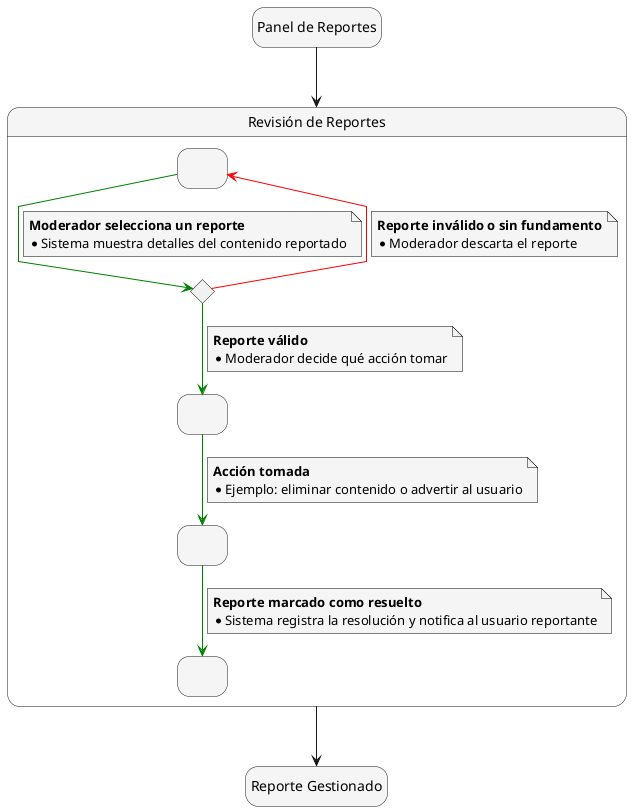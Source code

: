 @startuml Revisar_Reportes_De_Contenido
skinparam {
    NoteBackgroundColor #whiteSmoke
    NoteBorderColor #black
    linetype polyline
}

skinparam state {
    BackgroundColor #whiteSmoke
}

hide empty description

state startState as "Panel de Reportes"
state endState as "Reporte Gestionado"

startState --> ProcesoDeRevisiónReporte

state ProcesoDeRevisiónReporte as "Revisión de Reportes" {
    state SeleccionarReporte as " "
    state ValidarReporte <<choice>>
    state TomarAcción as " "
    state NotificarReporteResuelto as " "
    state ReporteGestionado as " "

    SeleccionarReporte -[#green]-> ValidarReporte
    note on link
        <b>Moderador selecciona un reporte</b>
        * Sistema muestra detalles del contenido reportado
    end note

    ValidarReporte -[#green]-> TomarAcción
    note on link
        <b>Reporte válido</b>
        * Moderador decide qué acción tomar
    end note

    ValidarReporte -[#red]-> SeleccionarReporte
    note on link
        <b>Reporte inválido o sin fundamento</b>
        * Moderador descarta el reporte
    end note

    TomarAcción -[#green]-> NotificarReporteResuelto
    note on link
        <b>Acción tomada</b>
        * Ejemplo: eliminar contenido o advertir al usuario
    end note

    NotificarReporteResuelto -[#green]-> ReporteGestionado
    note on link
        <b>Reporte marcado como resuelto</b>
        * Sistema registra la resolución y notifica al usuario reportante
    end note
}

ProcesoDeRevisiónReporte --> endState

@enduml
